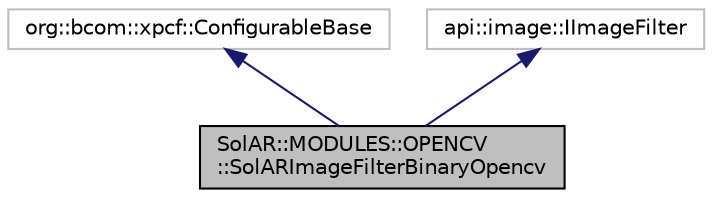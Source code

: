 digraph "SolAR::MODULES::OPENCV::SolARImageFilterBinaryOpencv"
{
 // LATEX_PDF_SIZE
  edge [fontname="Helvetica",fontsize="10",labelfontname="Helvetica",labelfontsize="10"];
  node [fontname="Helvetica",fontsize="10",shape=record];
  Node1 [label="SolAR::MODULES::OPENCV\l::SolARImageFilterBinaryOpencv",height=0.2,width=0.4,color="black", fillcolor="grey75", style="filled", fontcolor="black",tooltip="Filters an image to a binary image based on a unique threshold. UUID: e5fd7e9a-fcae-4f86-bfc7-ea8584c..."];
  Node2 -> Node1 [dir="back",color="midnightblue",fontsize="10",style="solid",fontname="Helvetica"];
  Node2 [label="org::bcom::xpcf::ConfigurableBase",height=0.2,width=0.4,color="grey75", fillcolor="white", style="filled",tooltip=" "];
  Node3 -> Node1 [dir="back",color="midnightblue",fontsize="10",style="solid",fontname="Helvetica"];
  Node3 [label="api::image::IImageFilter",height=0.2,width=0.4,color="grey75", fillcolor="white", style="filled",tooltip=" "];
}
